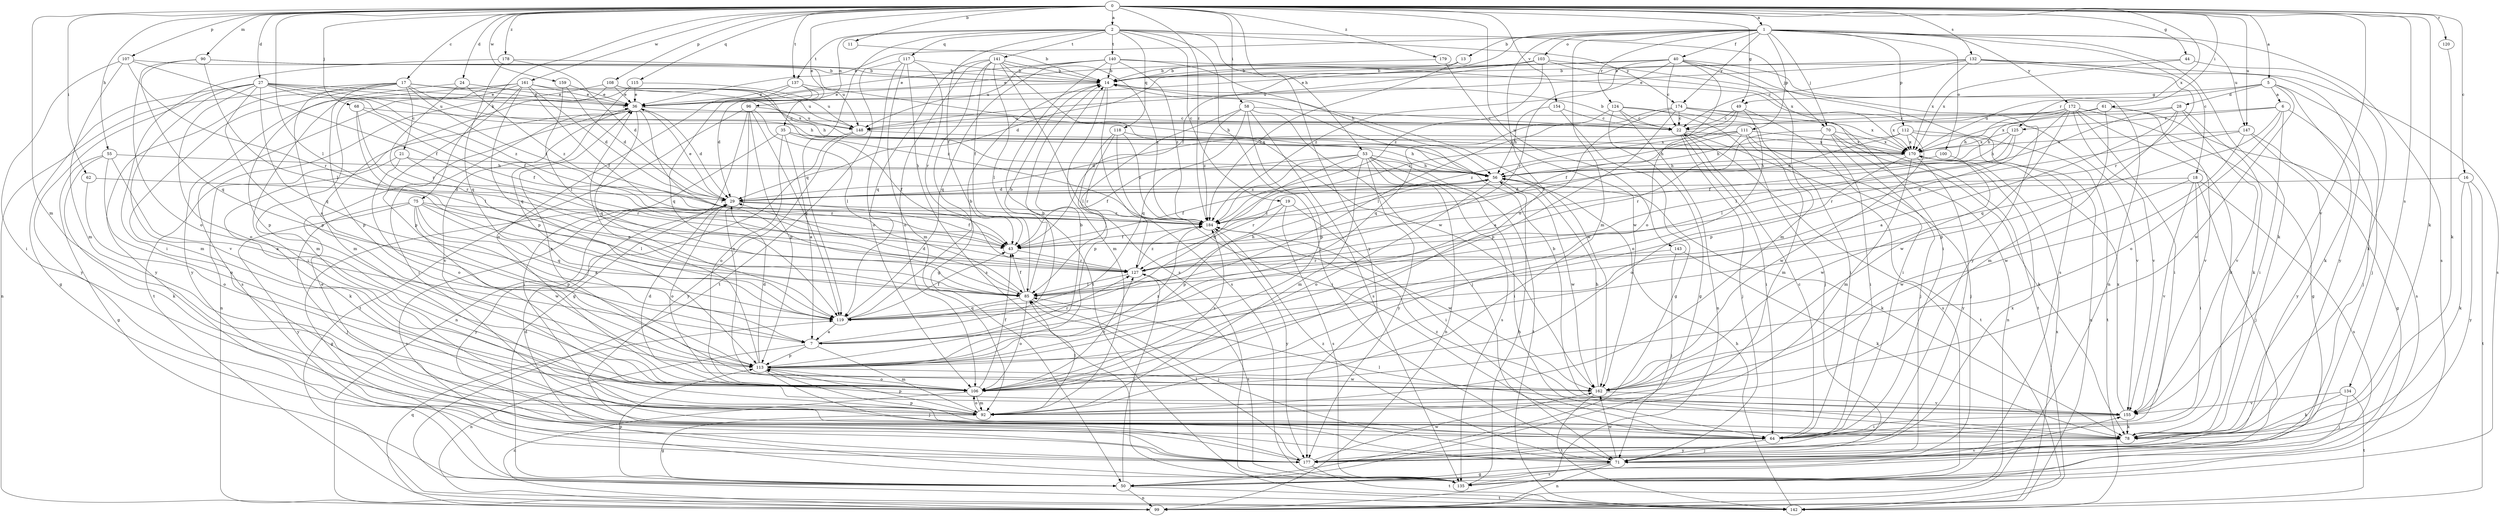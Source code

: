 strict digraph  {
0;
1;
2;
5;
6;
7;
11;
13;
14;
16;
17;
18;
19;
21;
22;
24;
27;
28;
29;
35;
36;
40;
43;
44;
49;
50;
53;
55;
56;
58;
61;
62;
64;
68;
70;
71;
75;
78;
85;
90;
92;
96;
99;
100;
103;
106;
107;
108;
111;
112;
113;
115;
117;
118;
119;
120;
124;
125;
127;
132;
134;
135;
137;
140;
141;
142;
143;
147;
148;
154;
155;
159;
161;
162;
170;
172;
174;
177;
178;
179;
184;
0 -> 1  [label=a];
0 -> 2  [label=a];
0 -> 5  [label=a];
0 -> 11  [label=b];
0 -> 16  [label=c];
0 -> 17  [label=c];
0 -> 24  [label=d];
0 -> 27  [label=d];
0 -> 35  [label=e];
0 -> 44  [label=g];
0 -> 49  [label=g];
0 -> 53  [label=h];
0 -> 55  [label=h];
0 -> 58  [label=i];
0 -> 61  [label=i];
0 -> 62  [label=i];
0 -> 68  [label=j];
0 -> 75  [label=k];
0 -> 78  [label=k];
0 -> 85  [label=l];
0 -> 90  [label=m];
0 -> 92  [label=m];
0 -> 107  [label=p];
0 -> 108  [label=p];
0 -> 115  [label=q];
0 -> 120  [label=r];
0 -> 132  [label=s];
0 -> 134  [label=s];
0 -> 137  [label=t];
0 -> 143  [label=u];
0 -> 147  [label=u];
0 -> 154  [label=v];
0 -> 155  [label=v];
0 -> 159  [label=w];
0 -> 161  [label=w];
0 -> 170  [label=x];
0 -> 178  [label=z];
0 -> 179  [label=z];
0 -> 184  [label=z];
1 -> 13  [label=b];
1 -> 18  [label=c];
1 -> 36  [label=e];
1 -> 40  [label=f];
1 -> 43  [label=f];
1 -> 70  [label=j];
1 -> 78  [label=k];
1 -> 92  [label=m];
1 -> 100  [label=o];
1 -> 103  [label=o];
1 -> 106  [label=o];
1 -> 111  [label=p];
1 -> 112  [label=p];
1 -> 124  [label=r];
1 -> 135  [label=s];
1 -> 147  [label=u];
1 -> 172  [label=y];
1 -> 174  [label=y];
2 -> 19  [label=c];
2 -> 43  [label=f];
2 -> 70  [label=j];
2 -> 71  [label=j];
2 -> 96  [label=n];
2 -> 117  [label=q];
2 -> 118  [label=q];
2 -> 119  [label=q];
2 -> 137  [label=t];
2 -> 140  [label=t];
2 -> 141  [label=t];
2 -> 174  [label=y];
2 -> 177  [label=y];
5 -> 6  [label=a];
5 -> 28  [label=d];
5 -> 49  [label=g];
5 -> 71  [label=j];
5 -> 78  [label=k];
5 -> 125  [label=r];
5 -> 162  [label=w];
6 -> 64  [label=i];
6 -> 71  [label=j];
6 -> 106  [label=o];
6 -> 119  [label=q];
6 -> 125  [label=r];
6 -> 170  [label=x];
7 -> 14  [label=b];
7 -> 92  [label=m];
7 -> 99  [label=n];
7 -> 113  [label=p];
7 -> 127  [label=r];
11 -> 14  [label=b];
13 -> 14  [label=b];
13 -> 29  [label=d];
13 -> 184  [label=z];
14 -> 36  [label=e];
14 -> 92  [label=m];
14 -> 135  [label=s];
14 -> 162  [label=w];
16 -> 29  [label=d];
16 -> 78  [label=k];
16 -> 142  [label=t];
16 -> 177  [label=y];
17 -> 7  [label=a];
17 -> 21  [label=c];
17 -> 36  [label=e];
17 -> 56  [label=h];
17 -> 92  [label=m];
17 -> 99  [label=n];
17 -> 113  [label=p];
17 -> 170  [label=x];
17 -> 177  [label=y];
17 -> 184  [label=z];
18 -> 29  [label=d];
18 -> 64  [label=i];
18 -> 71  [label=j];
18 -> 135  [label=s];
18 -> 155  [label=v];
18 -> 162  [label=w];
19 -> 64  [label=i];
19 -> 113  [label=p];
19 -> 135  [label=s];
19 -> 184  [label=z];
21 -> 56  [label=h];
21 -> 78  [label=k];
21 -> 106  [label=o];
21 -> 127  [label=r];
22 -> 14  [label=b];
22 -> 64  [label=i];
22 -> 71  [label=j];
22 -> 135  [label=s];
22 -> 142  [label=t];
22 -> 170  [label=x];
24 -> 36  [label=e];
24 -> 113  [label=p];
24 -> 127  [label=r];
24 -> 184  [label=z];
27 -> 22  [label=c];
27 -> 36  [label=e];
27 -> 43  [label=f];
27 -> 50  [label=g];
27 -> 106  [label=o];
27 -> 113  [label=p];
27 -> 119  [label=q];
27 -> 148  [label=u];
27 -> 155  [label=v];
27 -> 177  [label=y];
27 -> 184  [label=z];
28 -> 7  [label=a];
28 -> 78  [label=k];
28 -> 85  [label=l];
28 -> 113  [label=p];
28 -> 148  [label=u];
28 -> 155  [label=v];
29 -> 36  [label=e];
29 -> 43  [label=f];
29 -> 50  [label=g];
29 -> 106  [label=o];
29 -> 135  [label=s];
29 -> 177  [label=y];
29 -> 184  [label=z];
35 -> 7  [label=a];
35 -> 43  [label=f];
35 -> 56  [label=h];
35 -> 64  [label=i];
35 -> 106  [label=o];
35 -> 170  [label=x];
36 -> 22  [label=c];
36 -> 29  [label=d];
36 -> 64  [label=i];
36 -> 85  [label=l];
36 -> 99  [label=n];
36 -> 119  [label=q];
36 -> 155  [label=v];
40 -> 14  [label=b];
40 -> 22  [label=c];
40 -> 36  [label=e];
40 -> 92  [label=m];
40 -> 99  [label=n];
40 -> 106  [label=o];
40 -> 127  [label=r];
40 -> 135  [label=s];
40 -> 184  [label=z];
43 -> 127  [label=r];
44 -> 14  [label=b];
44 -> 78  [label=k];
44 -> 170  [label=x];
49 -> 22  [label=c];
49 -> 43  [label=f];
49 -> 64  [label=i];
49 -> 106  [label=o];
49 -> 184  [label=z];
50 -> 99  [label=n];
50 -> 113  [label=p];
50 -> 127  [label=r];
50 -> 142  [label=t];
50 -> 155  [label=v];
53 -> 43  [label=f];
53 -> 56  [label=h];
53 -> 64  [label=i];
53 -> 92  [label=m];
53 -> 99  [label=n];
53 -> 119  [label=q];
53 -> 135  [label=s];
53 -> 142  [label=t];
53 -> 177  [label=y];
53 -> 184  [label=z];
55 -> 7  [label=a];
55 -> 50  [label=g];
55 -> 56  [label=h];
55 -> 78  [label=k];
55 -> 106  [label=o];
56 -> 29  [label=d];
56 -> 43  [label=f];
56 -> 78  [label=k];
56 -> 106  [label=o];
56 -> 127  [label=r];
56 -> 162  [label=w];
58 -> 22  [label=c];
58 -> 71  [label=j];
58 -> 85  [label=l];
58 -> 113  [label=p];
58 -> 119  [label=q];
58 -> 135  [label=s];
58 -> 184  [label=z];
61 -> 56  [label=h];
61 -> 92  [label=m];
61 -> 135  [label=s];
61 -> 148  [label=u];
61 -> 155  [label=v];
62 -> 29  [label=d];
62 -> 106  [label=o];
64 -> 22  [label=c];
64 -> 71  [label=j];
68 -> 22  [label=c];
68 -> 43  [label=f];
68 -> 85  [label=l];
68 -> 127  [label=r];
70 -> 43  [label=f];
70 -> 64  [label=i];
70 -> 71  [label=j];
70 -> 78  [label=k];
70 -> 99  [label=n];
70 -> 170  [label=x];
71 -> 50  [label=g];
71 -> 99  [label=n];
71 -> 135  [label=s];
71 -> 162  [label=w];
71 -> 184  [label=z];
75 -> 7  [label=a];
75 -> 71  [label=j];
75 -> 85  [label=l];
75 -> 113  [label=p];
75 -> 119  [label=q];
75 -> 162  [label=w];
75 -> 177  [label=y];
75 -> 184  [label=z];
78 -> 85  [label=l];
78 -> 113  [label=p];
78 -> 177  [label=y];
78 -> 184  [label=z];
85 -> 14  [label=b];
85 -> 29  [label=d];
85 -> 43  [label=f];
85 -> 56  [label=h];
85 -> 71  [label=j];
85 -> 106  [label=o];
85 -> 119  [label=q];
90 -> 14  [label=b];
90 -> 85  [label=l];
90 -> 106  [label=o];
90 -> 119  [label=q];
90 -> 148  [label=u];
92 -> 50  [label=g];
92 -> 85  [label=l];
92 -> 106  [label=o];
92 -> 113  [label=p];
96 -> 50  [label=g];
96 -> 85  [label=l];
96 -> 106  [label=o];
96 -> 113  [label=p];
96 -> 119  [label=q];
96 -> 142  [label=t];
96 -> 148  [label=u];
99 -> 119  [label=q];
99 -> 170  [label=x];
100 -> 56  [label=h];
100 -> 162  [label=w];
103 -> 14  [label=b];
103 -> 36  [label=e];
103 -> 64  [label=i];
103 -> 148  [label=u];
103 -> 177  [label=y];
103 -> 184  [label=z];
106 -> 29  [label=d];
106 -> 43  [label=f];
106 -> 92  [label=m];
106 -> 99  [label=n];
106 -> 127  [label=r];
106 -> 184  [label=z];
107 -> 14  [label=b];
107 -> 43  [label=f];
107 -> 64  [label=i];
107 -> 92  [label=m];
107 -> 127  [label=r];
108 -> 36  [label=e];
108 -> 92  [label=m];
108 -> 135  [label=s];
108 -> 148  [label=u];
108 -> 184  [label=z];
111 -> 29  [label=d];
111 -> 56  [label=h];
111 -> 71  [label=j];
111 -> 92  [label=m];
111 -> 127  [label=r];
111 -> 170  [label=x];
111 -> 184  [label=z];
112 -> 29  [label=d];
112 -> 56  [label=h];
112 -> 99  [label=n];
112 -> 142  [label=t];
112 -> 162  [label=w];
112 -> 170  [label=x];
113 -> 14  [label=b];
113 -> 29  [label=d];
113 -> 36  [label=e];
113 -> 71  [label=j];
113 -> 106  [label=o];
113 -> 162  [label=w];
113 -> 184  [label=z];
115 -> 36  [label=e];
115 -> 113  [label=p];
115 -> 142  [label=t];
115 -> 148  [label=u];
117 -> 14  [label=b];
117 -> 92  [label=m];
117 -> 106  [label=o];
117 -> 127  [label=r];
117 -> 135  [label=s];
117 -> 142  [label=t];
118 -> 64  [label=i];
118 -> 113  [label=p];
118 -> 127  [label=r];
118 -> 170  [label=x];
118 -> 184  [label=z];
119 -> 7  [label=a];
119 -> 14  [label=b];
119 -> 43  [label=f];
120 -> 78  [label=k];
124 -> 22  [label=c];
124 -> 50  [label=g];
124 -> 64  [label=i];
124 -> 71  [label=j];
124 -> 99  [label=n];
124 -> 119  [label=q];
125 -> 43  [label=f];
125 -> 56  [label=h];
125 -> 85  [label=l];
125 -> 170  [label=x];
127 -> 85  [label=l];
127 -> 135  [label=s];
127 -> 184  [label=z];
132 -> 14  [label=b];
132 -> 22  [label=c];
132 -> 36  [label=e];
132 -> 127  [label=r];
132 -> 135  [label=s];
132 -> 170  [label=x];
132 -> 177  [label=y];
134 -> 71  [label=j];
134 -> 78  [label=k];
134 -> 142  [label=t];
134 -> 155  [label=v];
135 -> 56  [label=h];
137 -> 29  [label=d];
137 -> 36  [label=e];
137 -> 56  [label=h];
137 -> 106  [label=o];
137 -> 119  [label=q];
140 -> 14  [label=b];
140 -> 36  [label=e];
140 -> 56  [label=h];
140 -> 119  [label=q];
140 -> 142  [label=t];
140 -> 148  [label=u];
140 -> 170  [label=x];
140 -> 184  [label=z];
141 -> 14  [label=b];
141 -> 43  [label=f];
141 -> 50  [label=g];
141 -> 85  [label=l];
141 -> 106  [label=o];
141 -> 119  [label=q];
141 -> 135  [label=s];
141 -> 162  [label=w];
141 -> 184  [label=z];
142 -> 56  [label=h];
143 -> 71  [label=j];
143 -> 78  [label=k];
143 -> 127  [label=r];
147 -> 50  [label=g];
147 -> 127  [label=r];
147 -> 162  [label=w];
147 -> 170  [label=x];
147 -> 177  [label=y];
148 -> 99  [label=n];
148 -> 170  [label=x];
148 -> 177  [label=y];
154 -> 22  [label=c];
154 -> 50  [label=g];
154 -> 56  [label=h];
155 -> 14  [label=b];
155 -> 64  [label=i];
155 -> 78  [label=k];
155 -> 170  [label=x];
159 -> 29  [label=d];
159 -> 36  [label=e];
159 -> 85  [label=l];
161 -> 29  [label=d];
161 -> 36  [label=e];
161 -> 43  [label=f];
161 -> 56  [label=h];
161 -> 64  [label=i];
161 -> 92  [label=m];
161 -> 113  [label=p];
161 -> 119  [label=q];
161 -> 177  [label=y];
162 -> 36  [label=e];
162 -> 56  [label=h];
162 -> 142  [label=t];
162 -> 155  [label=v];
170 -> 56  [label=h];
170 -> 92  [label=m];
170 -> 106  [label=o];
170 -> 177  [label=y];
172 -> 22  [label=c];
172 -> 50  [label=g];
172 -> 56  [label=h];
172 -> 64  [label=i];
172 -> 78  [label=k];
172 -> 113  [label=p];
172 -> 155  [label=v];
172 -> 162  [label=w];
172 -> 170  [label=x];
174 -> 7  [label=a];
174 -> 22  [label=c];
174 -> 85  [label=l];
174 -> 113  [label=p];
174 -> 142  [label=t];
174 -> 155  [label=v];
174 -> 170  [label=x];
177 -> 29  [label=d];
177 -> 36  [label=e];
177 -> 85  [label=l];
177 -> 142  [label=t];
177 -> 162  [label=w];
177 -> 170  [label=x];
178 -> 14  [label=b];
178 -> 29  [label=d];
178 -> 64  [label=i];
178 -> 119  [label=q];
179 -> 14  [label=b];
179 -> 162  [label=w];
184 -> 43  [label=f];
184 -> 162  [label=w];
184 -> 177  [label=y];
}
